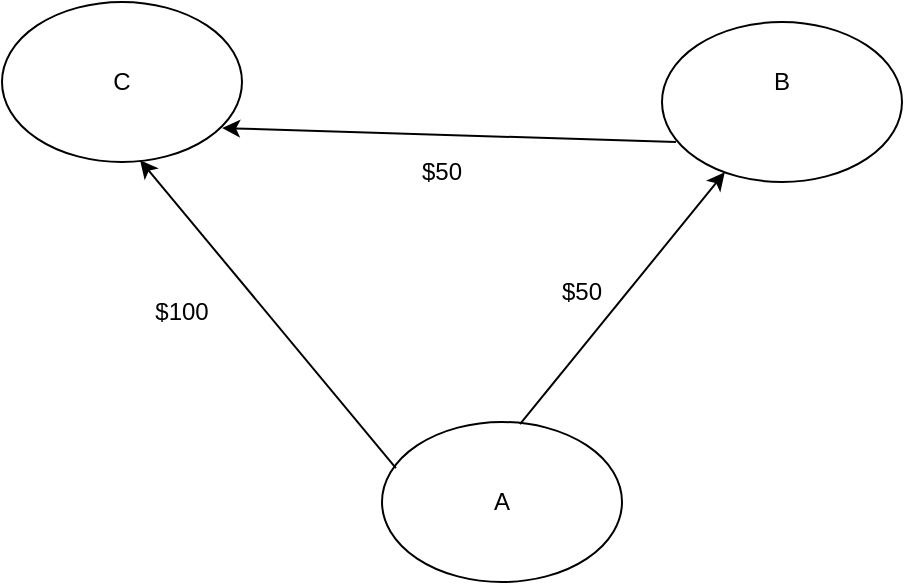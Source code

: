 <mxfile version="23.1.6" type="device">
  <diagram name="Page-1" id="mqh1OqebD3WSsPrw9slb">
    <mxGraphModel dx="914" dy="492" grid="1" gridSize="10" guides="1" tooltips="1" connect="1" arrows="1" fold="1" page="1" pageScale="1" pageWidth="850" pageHeight="1100" math="0" shadow="0">
      <root>
        <mxCell id="0" />
        <mxCell id="1" parent="0" />
        <mxCell id="k1Z1DNrC8rASi33LlRgG-1" value="" style="ellipse;whiteSpace=wrap;html=1;" vertex="1" parent="1">
          <mxGeometry x="80" y="80" width="120" height="80" as="geometry" />
        </mxCell>
        <mxCell id="k1Z1DNrC8rASi33LlRgG-2" value="" style="ellipse;whiteSpace=wrap;html=1;" vertex="1" parent="1">
          <mxGeometry x="270" y="290" width="120" height="80" as="geometry" />
        </mxCell>
        <mxCell id="k1Z1DNrC8rASi33LlRgG-3" value="" style="ellipse;whiteSpace=wrap;html=1;" vertex="1" parent="1">
          <mxGeometry x="410" y="90" width="120" height="80" as="geometry" />
        </mxCell>
        <mxCell id="k1Z1DNrC8rASi33LlRgG-4" value="" style="endArrow=classic;html=1;rounded=0;exitX=0.575;exitY=0.013;exitDx=0;exitDy=0;exitPerimeter=0;" edge="1" parent="1" source="k1Z1DNrC8rASi33LlRgG-2" target="k1Z1DNrC8rASi33LlRgG-3">
          <mxGeometry width="50" height="50" relative="1" as="geometry">
            <mxPoint x="400" y="290" as="sourcePoint" />
            <mxPoint x="450" y="240" as="targetPoint" />
          </mxGeometry>
        </mxCell>
        <mxCell id="k1Z1DNrC8rASi33LlRgG-6" value="" style="endArrow=classic;html=1;rounded=0;exitX=0.058;exitY=0.288;exitDx=0;exitDy=0;exitPerimeter=0;entryX=0.575;entryY=0.988;entryDx=0;entryDy=0;entryPerimeter=0;" edge="1" parent="1" source="k1Z1DNrC8rASi33LlRgG-2" target="k1Z1DNrC8rASi33LlRgG-1">
          <mxGeometry width="50" height="50" relative="1" as="geometry">
            <mxPoint x="270" y="290" as="sourcePoint" />
            <mxPoint x="320" y="240" as="targetPoint" />
          </mxGeometry>
        </mxCell>
        <mxCell id="k1Z1DNrC8rASi33LlRgG-8" value="" style="endArrow=classic;html=1;rounded=0;exitX=0.058;exitY=0.75;exitDx=0;exitDy=0;exitPerimeter=0;entryX=0.917;entryY=0.788;entryDx=0;entryDy=0;entryPerimeter=0;" edge="1" parent="1" source="k1Z1DNrC8rASi33LlRgG-3" target="k1Z1DNrC8rASi33LlRgG-1">
          <mxGeometry width="50" height="50" relative="1" as="geometry">
            <mxPoint x="400" y="290" as="sourcePoint" />
            <mxPoint x="450" y="240" as="targetPoint" />
          </mxGeometry>
        </mxCell>
        <mxCell id="k1Z1DNrC8rASi33LlRgG-10" value="$50" style="text;html=1;align=center;verticalAlign=middle;whiteSpace=wrap;rounded=0;" vertex="1" parent="1">
          <mxGeometry x="340" y="210" width="60" height="30" as="geometry" />
        </mxCell>
        <mxCell id="k1Z1DNrC8rASi33LlRgG-11" value="$100" style="text;html=1;align=center;verticalAlign=middle;whiteSpace=wrap;rounded=0;" vertex="1" parent="1">
          <mxGeometry x="140" y="220" width="60" height="30" as="geometry" />
        </mxCell>
        <mxCell id="k1Z1DNrC8rASi33LlRgG-13" value="$50" style="text;html=1;align=center;verticalAlign=middle;whiteSpace=wrap;rounded=0;" vertex="1" parent="1">
          <mxGeometry x="270" y="150" width="60" height="30" as="geometry" />
        </mxCell>
        <mxCell id="k1Z1DNrC8rASi33LlRgG-17" value="A" style="text;html=1;align=center;verticalAlign=middle;whiteSpace=wrap;rounded=0;" vertex="1" parent="1">
          <mxGeometry x="300" y="315" width="60" height="30" as="geometry" />
        </mxCell>
        <mxCell id="k1Z1DNrC8rASi33LlRgG-18" value="B" style="text;html=1;align=center;verticalAlign=middle;whiteSpace=wrap;rounded=0;" vertex="1" parent="1">
          <mxGeometry x="440" y="105" width="60" height="30" as="geometry" />
        </mxCell>
        <mxCell id="k1Z1DNrC8rASi33LlRgG-19" value="C" style="text;html=1;align=center;verticalAlign=middle;whiteSpace=wrap;rounded=0;" vertex="1" parent="1">
          <mxGeometry x="110" y="105" width="60" height="30" as="geometry" />
        </mxCell>
      </root>
    </mxGraphModel>
  </diagram>
</mxfile>
